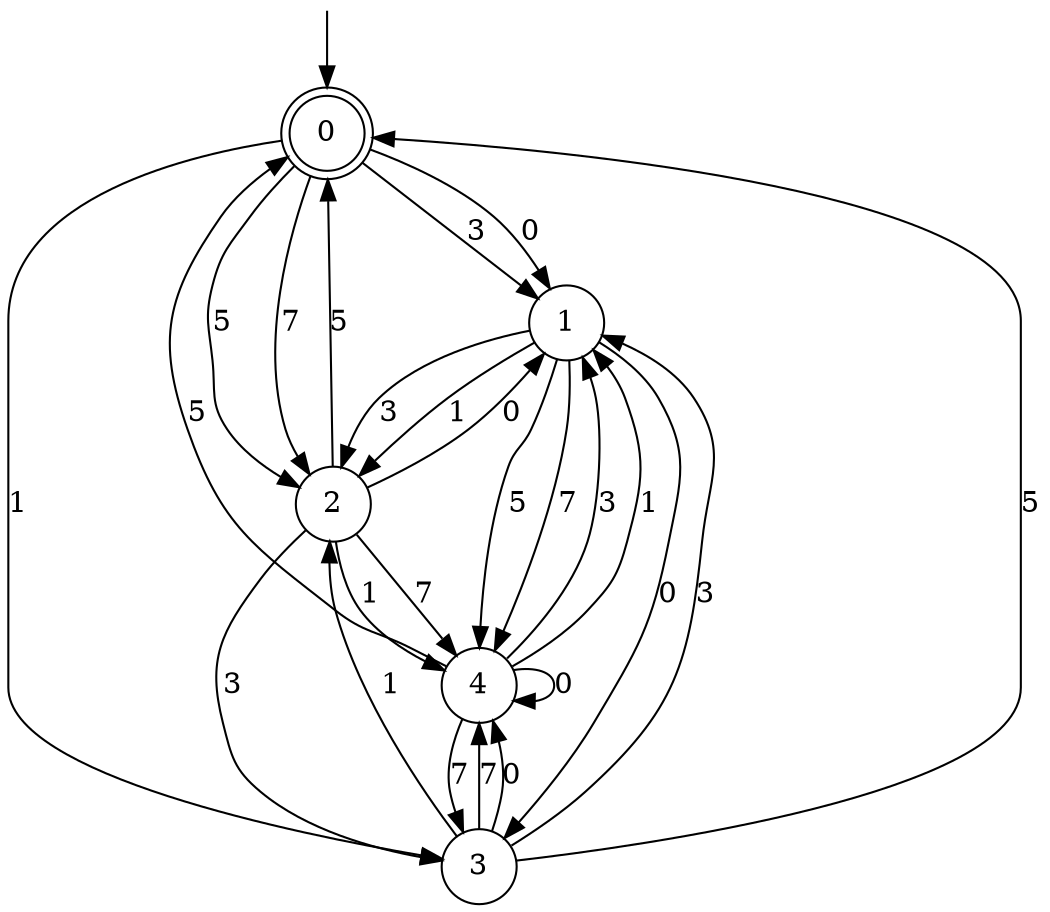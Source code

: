 digraph g {

	s0 [shape="doublecircle" label="0"];
	s1 [shape="circle" label="1"];
	s2 [shape="circle" label="2"];
	s3 [shape="circle" label="3"];
	s4 [shape="circle" label="4"];
	s0 -> s1 [label="3"];
	s0 -> s2 [label="5"];
	s0 -> s3 [label="1"];
	s0 -> s2 [label="7"];
	s0 -> s1 [label="0"];
	s1 -> s2 [label="3"];
	s1 -> s4 [label="5"];
	s1 -> s2 [label="1"];
	s1 -> s4 [label="7"];
	s1 -> s3 [label="0"];
	s2 -> s3 [label="3"];
	s2 -> s0 [label="5"];
	s2 -> s4 [label="1"];
	s2 -> s4 [label="7"];
	s2 -> s1 [label="0"];
	s3 -> s1 [label="3"];
	s3 -> s0 [label="5"];
	s3 -> s2 [label="1"];
	s3 -> s4 [label="7"];
	s3 -> s4 [label="0"];
	s4 -> s1 [label="3"];
	s4 -> s0 [label="5"];
	s4 -> s1 [label="1"];
	s4 -> s3 [label="7"];
	s4 -> s4 [label="0"];

__start0 [label="" shape="none" width="0" height="0"];
__start0 -> s0;

}
